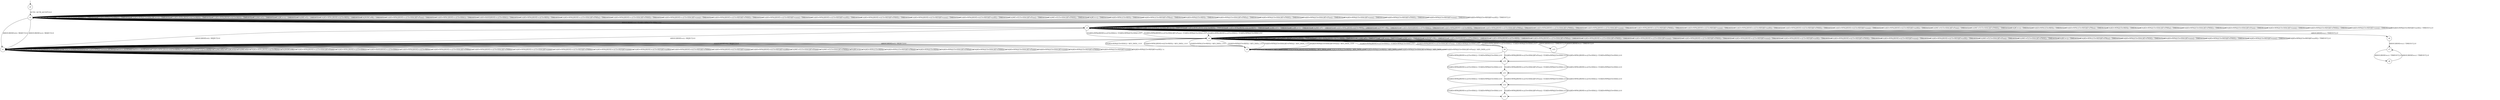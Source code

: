 digraph g {

	s0 [shape="circle" label="s0"];
	s1 [shape="circle" label="s1"];
	s2 [shape="circle" label="s2"];
	s3 [shape="circle" label="s3"];
	s4 [shape="circle" label="s4"];
	s5 [shape="circle" label="s5"];
	s6 [shape="circle" label="s6"];
	s7 [shape="circle" label="s7"];
	s8 [shape="circle" label="s8"];
	s9 [shape="circle" label="s9"];
	s10 [shape="circle" label="s10"];
	s11 [shape="circle" label="s11"];
	s12 [shape="circle" label="s12"];
	s13 [shape="circle" label="s13"];
	s14 [shape="circle" label="s14"];
	s0 -> s2 [label="AUTH / AUTH_ACCEPT,0.0"];
	s1 -> s1 [label="AUTH / x"];
	s1 -> s1 [label="ASSOC(RSNE=cc) / x"];
	s1 -> s1 [label="E2(|KD=WPA2|RSNE=cc|CS=SHA1|) / x"];
	s1 -> s1 [label="E4(|KD=WPA2|CS=SHA1|) / x"];
	s1 -> s1 [label="E4(|KD=WPA2|CS=SHA1|RC=+1|) / x"];
	s1 -> s1 [label="ASSOC(RSNE=tt) / x"];
	s1 -> s1 [label="ASSOC(RSNE=ct) / x"];
	s1 -> s1 [label="E2(|KD=WPA1|RSNE=tt|CS=MD5|) / x"];
	s1 -> s1 [label="E2(|KD=WPA2|RSNE=tt|CS=MD5|) / x"];
	s1 -> s1 [label="E2(|MIC=F|) / x"];
	s1 -> s1 [label="E2(|RC=>|) / x"];
	s1 -> s1 [label="E4(|MIC=F|) / x"];
	s1 -> s1 [label="E4(|KD=WPA1|RSNE=tt|CS=MD5|) / x"];
	s1 -> s1 [label="E4(|NONC=W|) / x"];
	s1 -> s1 [label="E2(|KD=WPA2|RSNE=cc|CS=SHA1|KF=Pxxx|) / x"];
	s1 -> s1 [label="E2(|KD=WPA1|RSNE=cc|CS=SHA1|) / x"];
	s1 -> s1 [label="E2(|KD=RAND|RSNE=cc|CS=SHA1|) / x"];
	s1 -> s1 [label="E2(|KD=WPA2|RSNE=ct|CS=MD5|) / x"];
	s1 -> s1 [label="E2(|KD=WPA2|RSNE=cc|CS=SHA1|KF=PMSx|) / x"];
	s1 -> s1 [label="E2(|KD=WPA2|RSNE=cc|CS=SHA1|KF=PMSE|) / x"];
	s1 -> s1 [label="E2(|KD=WPA2|RSNE=cc|CS=SHA1|KF=xxxx|) / x"];
	s1 -> s1 [label="E2(|KD=WPA2|RSNE=ct|CS=MD5|KF=PMSE|) / x"];
	s1 -> s1 [label="E2(|KD=WPA2|RSNE=ct|CS=MD5|KF=xxxx|) / x"];
	s1 -> s1 [label="E2(|KD=WPA2|RSNE=ct|CS=MD5|KF=xxSE|) / x"];
	s1 -> s1 [label="E2(|KD=WPA2|RSNE=tt|CS=MD5|KF=PMSE|) / x"];
	s1 -> s1 [label="E2(|KD=WPA2|RSNE=tt|CS=MD5|KF=xxxx|) / x"];
	s1 -> s1 [label="E2(|KD=WPA2|RSNE=tt|CS=MD5|KF=xxSE|) / x"];
	s1 -> s1 [label="E2(|MIC=F|CS=SHA1|KF=Pxxx|) / x"];
	s1 -> s1 [label="E2(|MIC=F|CS=SHA1|KF=PMSE|) / x"];
	s1 -> s1 [label="E4(|RC=>|) / x"];
	s1 -> s1 [label="E4(|KD=WPA1|CS=MD5|) / x"];
	s1 -> s1 [label="E4(|KD=WPA1|CS=MD5|KF=PMxx|) / x"];
	s1 -> s1 [label="E4(|KD=WPA2|CS=MD5|) / x"];
	s1 -> s1 [label="E4(|KD=WPA2|CS=SHA1|KF=PMSx|) / x"];
	s1 -> s1 [label="E4(|KD=WPA2|CS=SHA1|KF=PMSE|) / x"];
	s1 -> s1 [label="E4(|KD=WPA2|CS=SHA1|KF=Pxxx|) / x"];
	s1 -> s1 [label="E4(|KD=WPA2|CS=SHA1|KF=xxxx|) / x"];
	s1 -> s1 [label="E4(|KD=WPA2|CS=MD5|KF=PMSE|) / x"];
	s1 -> s1 [label="E4(|KD=WPA2|CS=MD5|KF=xxxx|) / x"];
	s1 -> s1 [label="E4(|KD=WPA2|CS=MD5|KF=xxSE|) / x"];
	s2 -> s2 [label="AUTH / AUTH_ACCEPT,0.0"];
	s2 -> s3 [label="ASSOC(RSNE=cc) / E1(KD=WPA2|CS=SHA1),0.0"];
	s2 -> s2 [label="E2(|KD=WPA2|RSNE=cc|CS=SHA1|) / TIMEOUT,2.0"];
	s2 -> s2 [label="E4(|KD=WPA2|CS=SHA1|) / TIMEOUT,2.0"];
	s2 -> s2 [label="E4(|KD=WPA2|CS=SHA1|RC=+1|) / TIMEOUT,2.0"];
	s2 -> s1 [label="ASSOC(RSNE=tt) / REJECT,0.0"];
	s2 -> s1 [label="ASSOC(RSNE=ct) / REJECT,0.0"];
	s2 -> s2 [label="E2(|KD=WPA1|RSNE=tt|CS=MD5|) / TIMEOUT,2.0"];
	s2 -> s2 [label="E2(|KD=WPA2|RSNE=tt|CS=MD5|) / TIMEOUT,2.0"];
	s2 -> s2 [label="E2(|MIC=F|) / TIMEOUT,2.0"];
	s2 -> s2 [label="E2(|RC=>|) / TIMEOUT,2.0"];
	s2 -> s2 [label="E4(|MIC=F|) / TIMEOUT,2.0"];
	s2 -> s2 [label="E4(|KD=WPA1|RSNE=tt|CS=MD5|) / TIMEOUT,2.0"];
	s2 -> s2 [label="E4(|NONC=W|) / TIMEOUT,2.0"];
	s2 -> s2 [label="E2(|KD=WPA2|RSNE=cc|CS=SHA1|KF=Pxxx|) / TIMEOUT,2.0"];
	s2 -> s2 [label="E2(|KD=WPA1|RSNE=cc|CS=SHA1|) / TIMEOUT,2.0"];
	s2 -> s2 [label="E2(|KD=RAND|RSNE=cc|CS=SHA1|) / TIMEOUT,2.0"];
	s2 -> s2 [label="E2(|KD=WPA2|RSNE=ct|CS=MD5|) / TIMEOUT,2.0"];
	s2 -> s2 [label="E2(|KD=WPA2|RSNE=cc|CS=SHA1|KF=PMSx|) / TIMEOUT,2.0"];
	s2 -> s2 [label="E2(|KD=WPA2|RSNE=cc|CS=SHA1|KF=PMSE|) / TIMEOUT,2.0"];
	s2 -> s2 [label="E2(|KD=WPA2|RSNE=cc|CS=SHA1|KF=xxxx|) / TIMEOUT,2.0"];
	s2 -> s2 [label="E2(|KD=WPA2|RSNE=ct|CS=MD5|KF=PMSE|) / TIMEOUT,2.0"];
	s2 -> s2 [label="E2(|KD=WPA2|RSNE=ct|CS=MD5|KF=xxxx|) / TIMEOUT,2.0"];
	s2 -> s2 [label="E2(|KD=WPA2|RSNE=ct|CS=MD5|KF=xxSE|) / TIMEOUT,2.0"];
	s2 -> s2 [label="E2(|KD=WPA2|RSNE=tt|CS=MD5|KF=PMSE|) / TIMEOUT,2.0"];
	s2 -> s2 [label="E2(|KD=WPA2|RSNE=tt|CS=MD5|KF=xxxx|) / TIMEOUT,2.0"];
	s2 -> s2 [label="E2(|KD=WPA2|RSNE=tt|CS=MD5|KF=xxSE|) / TIMEOUT,2.0"];
	s2 -> s2 [label="E2(|MIC=F|CS=SHA1|KF=Pxxx|) / TIMEOUT,2.0"];
	s2 -> s2 [label="E2(|MIC=F|CS=SHA1|KF=PMSE|) / TIMEOUT,2.0"];
	s2 -> s2 [label="E4(|RC=>|) / TIMEOUT,2.0"];
	s2 -> s2 [label="E4(|KD=WPA1|CS=MD5|) / TIMEOUT,2.0"];
	s2 -> s2 [label="E4(|KD=WPA1|CS=MD5|KF=PMxx|) / TIMEOUT,2.0"];
	s2 -> s2 [label="E4(|KD=WPA2|CS=MD5|) / TIMEOUT,2.0"];
	s2 -> s2 [label="E4(|KD=WPA2|CS=SHA1|KF=PMSx|) / TIMEOUT,2.0"];
	s2 -> s2 [label="E4(|KD=WPA2|CS=SHA1|KF=PMSE|) / TIMEOUT,2.0"];
	s2 -> s2 [label="E4(|KD=WPA2|CS=SHA1|KF=Pxxx|) / TIMEOUT,2.0"];
	s2 -> s2 [label="E4(|KD=WPA2|CS=SHA1|KF=xxxx|) / TIMEOUT,2.0"];
	s2 -> s2 [label="E4(|KD=WPA2|CS=MD5|KF=PMSE|) / TIMEOUT,2.0"];
	s2 -> s2 [label="E4(|KD=WPA2|CS=MD5|KF=xxxx|) / TIMEOUT,2.0"];
	s2 -> s2 [label="E4(|KD=WPA2|CS=MD5|KF=xxSE|) / TIMEOUT,2.0"];
	s3 -> s3 [label="AUTH / AUTH_ACCEPT,0.0"];
	s3 -> s6 [label="ASSOC(RSNE=cc) / TIMEOUT,2.0"];
	s3 -> s4 [label="E2(|KD=WPA2|RSNE=cc|CS=SHA1|) / E3(KD=WPA2|CS=SHA1),0.0"];
	s3 -> s3 [label="E4(|KD=WPA2|CS=SHA1|) / TIMEOUT,2.0"];
	s3 -> s3 [label="E4(|KD=WPA2|CS=SHA1|RC=+1|) / TIMEOUT,2.0"];
	s3 -> s1 [label="ASSOC(RSNE=tt) / REJECT,0.0"];
	s3 -> s1 [label="ASSOC(RSNE=ct) / REJECT,0.0"];
	s3 -> s3 [label="E2(|KD=WPA1|RSNE=tt|CS=MD5|) / TIMEOUT,2.0"];
	s3 -> s3 [label="E2(|KD=WPA2|RSNE=tt|CS=MD5|) / TIMEOUT,2.0"];
	s3 -> s3 [label="E2(|MIC=F|) / TIMEOUT,2.0"];
	s3 -> s3 [label="E2(|RC=>|) / TIMEOUT,2.0"];
	s3 -> s3 [label="E4(|MIC=F|) / TIMEOUT,2.0"];
	s3 -> s3 [label="E4(|KD=WPA1|RSNE=tt|CS=MD5|) / TIMEOUT,2.0"];
	s3 -> s3 [label="E4(|NONC=W|) / TIMEOUT,2.0"];
	s3 -> s4 [label="E2(|KD=WPA2|RSNE=cc|CS=SHA1|KF=Pxxx|) / E3(KD=WPA2|CS=SHA1),0.0"];
	s3 -> s4 [label="E2(|KD=WPA1|RSNE=cc|CS=SHA1|) / E3(KD=WPA2|CS=SHA1),0.0"];
	s3 -> s3 [label="E2(|KD=RAND|RSNE=cc|CS=SHA1|) / TIMEOUT,2.0"];
	s3 -> s3 [label="E2(|KD=WPA2|RSNE=ct|CS=MD5|) / TIMEOUT,2.0"];
	s3 -> s3 [label="E2(|KD=WPA2|RSNE=cc|CS=SHA1|KF=PMSx|) / TIMEOUT,2.0"];
	s3 -> s3 [label="E2(|KD=WPA2|RSNE=cc|CS=SHA1|KF=PMSE|) / TIMEOUT,2.0"];
	s3 -> s3 [label="E2(|KD=WPA2|RSNE=cc|CS=SHA1|KF=xxxx|) / TIMEOUT,2.0"];
	s3 -> s3 [label="E2(|KD=WPA2|RSNE=ct|CS=MD5|KF=PMSE|) / TIMEOUT,2.0"];
	s3 -> s3 [label="E2(|KD=WPA2|RSNE=ct|CS=MD5|KF=xxxx|) / TIMEOUT,2.0"];
	s3 -> s3 [label="E2(|KD=WPA2|RSNE=ct|CS=MD5|KF=xxSE|) / TIMEOUT,2.0"];
	s3 -> s3 [label="E2(|KD=WPA2|RSNE=tt|CS=MD5|KF=PMSE|) / TIMEOUT,2.0"];
	s3 -> s3 [label="E2(|KD=WPA2|RSNE=tt|CS=MD5|KF=xxxx|) / TIMEOUT,2.0"];
	s3 -> s3 [label="E2(|KD=WPA2|RSNE=tt|CS=MD5|KF=xxSE|) / TIMEOUT,2.0"];
	s3 -> s3 [label="E2(|MIC=F|CS=SHA1|KF=Pxxx|) / TIMEOUT,2.0"];
	s3 -> s3 [label="E2(|MIC=F|CS=SHA1|KF=PMSE|) / TIMEOUT,2.0"];
	s3 -> s3 [label="E4(|RC=>|) / TIMEOUT,2.0"];
	s3 -> s3 [label="E4(|KD=WPA1|CS=MD5|) / TIMEOUT,2.0"];
	s3 -> s3 [label="E4(|KD=WPA1|CS=MD5|KF=PMxx|) / TIMEOUT,2.0"];
	s3 -> s3 [label="E4(|KD=WPA2|CS=MD5|) / TIMEOUT,2.0"];
	s3 -> s3 [label="E4(|KD=WPA2|CS=SHA1|KF=PMSx|) / TIMEOUT,2.0"];
	s3 -> s3 [label="E4(|KD=WPA2|CS=SHA1|KF=PMSE|) / TIMEOUT,2.0"];
	s3 -> s3 [label="E4(|KD=WPA2|CS=SHA1|KF=Pxxx|) / TIMEOUT,2.0"];
	s3 -> s3 [label="E4(|KD=WPA2|CS=SHA1|KF=xxxx|) / TIMEOUT,2.0"];
	s3 -> s3 [label="E4(|KD=WPA2|CS=MD5|KF=PMSE|) / TIMEOUT,2.0"];
	s3 -> s3 [label="E4(|KD=WPA2|CS=MD5|KF=xxxx|) / TIMEOUT,2.0"];
	s3 -> s3 [label="E4(|KD=WPA2|CS=MD5|KF=xxSE|) / TIMEOUT,2.0"];
	s4 -> s4 [label="AUTH / AUTH_ACCEPT,0.0"];
	s4 -> s13 [label="ASSOC(RSNE=cc) / TIMEOUT,2.0"];
	s4 -> s9 [label="E2(|KD=WPA2|RSNE=cc|CS=SHA1|) / E3(KD=WPA2|CS=SHA1),0.0"];
	s4 -> s5 [label="E4(|KD=WPA2|CS=SHA1|) / AES_DATA_1,0.0"];
	s4 -> s4 [label="E4(|KD=WPA2|CS=SHA1|RC=+1|) / TIMEOUT,2.0"];
	s4 -> s1 [label="ASSOC(RSNE=tt) / REJECT,0.0"];
	s4 -> s1 [label="ASSOC(RSNE=ct) / REJECT,0.0"];
	s4 -> s4 [label="E2(|KD=WPA1|RSNE=tt|CS=MD5|) / TIMEOUT,2.0"];
	s4 -> s4 [label="E2(|KD=WPA2|RSNE=tt|CS=MD5|) / TIMEOUT,2.0"];
	s4 -> s4 [label="E2(|MIC=F|) / TIMEOUT,2.0"];
	s4 -> s4 [label="E2(|RC=>|) / TIMEOUT,2.0"];
	s4 -> s4 [label="E4(|MIC=F|) / TIMEOUT,2.0"];
	s4 -> s5 [label="E4(|KD=WPA1|RSNE=tt|CS=MD5|) / AES_DATA_1,0.0"];
	s4 -> s4 [label="E4(|NONC=W|) / TIMEOUT,2.0"];
	s4 -> s9 [label="E2(|KD=WPA2|RSNE=cc|CS=SHA1|KF=Pxxx|) / E3(KD=WPA2|CS=SHA1),0.0"];
	s4 -> s9 [label="E2(|KD=WPA1|RSNE=cc|CS=SHA1|) / E3(KD=WPA2|CS=SHA1),0.0"];
	s4 -> s4 [label="E2(|KD=RAND|RSNE=cc|CS=SHA1|) / TIMEOUT,2.0"];
	s4 -> s4 [label="E2(|KD=WPA2|RSNE=ct|CS=MD5|) / TIMEOUT,2.0"];
	s4 -> s4 [label="E2(|KD=WPA2|RSNE=cc|CS=SHA1|KF=PMSx|) / TIMEOUT,2.0"];
	s4 -> s4 [label="E2(|KD=WPA2|RSNE=cc|CS=SHA1|KF=PMSE|) / TIMEOUT,2.0"];
	s4 -> s4 [label="E2(|KD=WPA2|RSNE=cc|CS=SHA1|KF=xxxx|) / TIMEOUT,2.0"];
	s4 -> s4 [label="E2(|KD=WPA2|RSNE=ct|CS=MD5|KF=PMSE|) / TIMEOUT,2.0"];
	s4 -> s4 [label="E2(|KD=WPA2|RSNE=ct|CS=MD5|KF=xxxx|) / TIMEOUT,2.0"];
	s4 -> s4 [label="E2(|KD=WPA2|RSNE=ct|CS=MD5|KF=xxSE|) / TIMEOUT,2.0"];
	s4 -> s4 [label="E2(|KD=WPA2|RSNE=tt|CS=MD5|KF=PMSE|) / TIMEOUT,2.0"];
	s4 -> s4 [label="E2(|KD=WPA2|RSNE=tt|CS=MD5|KF=xxxx|) / TIMEOUT,2.0"];
	s4 -> s4 [label="E2(|KD=WPA2|RSNE=tt|CS=MD5|KF=xxSE|) / TIMEOUT,2.0"];
	s4 -> s4 [label="E2(|MIC=F|CS=SHA1|KF=Pxxx|) / TIMEOUT,2.0"];
	s4 -> s4 [label="E2(|MIC=F|CS=SHA1|KF=PMSE|) / TIMEOUT,2.0"];
	s4 -> s4 [label="E4(|RC=>|) / TIMEOUT,2.0"];
	s4 -> s5 [label="E4(|KD=WPA1|CS=MD5|) / AES_DATA_1,0.0"];
	s4 -> s4 [label="E4(|KD=WPA1|CS=MD5|KF=PMxx|) / TIMEOUT,2.0"];
	s4 -> s5 [label="E4(|KD=WPA2|CS=MD5|) / AES_DATA_1,0.0"];
	s4 -> s5 [label="E4(|KD=WPA2|CS=SHA1|KF=PMSx|) / AES_DATA_1,0.0"];
	s4 -> s4 [label="E4(|KD=WPA2|CS=SHA1|KF=PMSE|) / TIMEOUT,2.0"];
	s4 -> s5 [label="E4(|KD=WPA2|CS=SHA1|KF=Pxxx|) / AES_DATA_1,0.0"];
	s4 -> s4 [label="E4(|KD=WPA2|CS=SHA1|KF=xxxx|) / TIMEOUT,2.0"];
	s4 -> s4 [label="E4(|KD=WPA2|CS=MD5|KF=PMSE|) / TIMEOUT,2.0"];
	s4 -> s4 [label="E4(|KD=WPA2|CS=MD5|KF=xxxx|) / TIMEOUT,2.0"];
	s4 -> s4 [label="E4(|KD=WPA2|CS=MD5|KF=xxSE|) / TIMEOUT,2.0"];
	s5 -> s5 [label="E4(|KD=WPA2|CS=SHA1|) / AES_DATA_n,0.0"];
	s5 -> s5 [label="E4(|KD=WPA1|RSNE=tt|CS=MD5|) / AES_DATA_n,0.0"];
	s5 -> s5 [label="E4(|KD=WPA1|CS=MD5|) / AES_DATA_n,0.0"];
	s5 -> s5 [label="E4(|KD=WPA2|CS=MD5|) / AES_DATA_n,0.0"];
	s5 -> s5 [label="E4(|KD=WPA2|CS=SHA1|KF=PMSx|) / AES_DATA_n,0.0"];
	s5 -> s5 [label="E4(|KD=WPA2|CS=SHA1|KF=Pxxx|) / AES_DATA_n,0.0"];
	s6 -> s7 [label="ASSOC(RSNE=cc) / TIMEOUT,2.0"];
	s7 -> s8 [label="ASSOC(RSNE=cc) / TIMEOUT,2.0"];
	s8 -> s7 [label="ASSOC(RSNE=cc) / TIMEOUT,2.0"];
	s9 -> s10 [label="E2(|KD=WPA2|RSNE=cc|CS=SHA1|) / E3(KD=WPA2|CS=SHA1),0.0"];
	s9 -> s10 [label="E2(|KD=WPA2|RSNE=cc|CS=SHA1|KF=Pxxx|) / E3(KD=WPA2|CS=SHA1),0.0"];
	s9 -> s10 [label="E2(|KD=WPA1|RSNE=cc|CS=SHA1|) / E3(KD=WPA2|CS=SHA1),0.0"];
	s10 -> s11 [label="E2(|KD=WPA2|RSNE=cc|CS=SHA1|) / E3(KD=WPA2|CS=SHA1),0.0"];
	s10 -> s11 [label="E2(|KD=WPA2|RSNE=cc|CS=SHA1|KF=Pxxx|) / E3(KD=WPA2|CS=SHA1),0.0"];
	s10 -> s11 [label="E2(|KD=WPA1|RSNE=cc|CS=SHA1|) / E3(KD=WPA2|CS=SHA1),0.0"];
	s11 -> s12 [label="E2(|KD=WPA2|RSNE=cc|CS=SHA1|) / E3(KD=WPA2|CS=SHA1),0.0"];
	s11 -> s12 [label="E2(|KD=WPA2|RSNE=cc|CS=SHA1|KF=Pxxx|) / E3(KD=WPA2|CS=SHA1),0.0"];
	s11 -> s12 [label="E2(|KD=WPA1|RSNE=cc|CS=SHA1|) / E3(KD=WPA2|CS=SHA1),0.0"];
	s12 -> s14 [label="E2(|KD=WPA2|RSNE=cc|CS=SHA1|) / E3(KD=WPA2|CS=SHA1),0.0"];
	s12 -> s14 [label="E2(|KD=WPA2|RSNE=cc|CS=SHA1|KF=Pxxx|) / E3(KD=WPA2|CS=SHA1),0.0"];
	s12 -> s14 [label="E2(|KD=WPA1|RSNE=cc|CS=SHA1|) / E3(KD=WPA2|CS=SHA1),0.0"];
	s13 -> s4 [label="ASSOC(RSNE=cc) / TIMEOUT,2.0"];

__start0 [label="" shape="none" width="0" height="0"];
__start0 -> s0;

}

